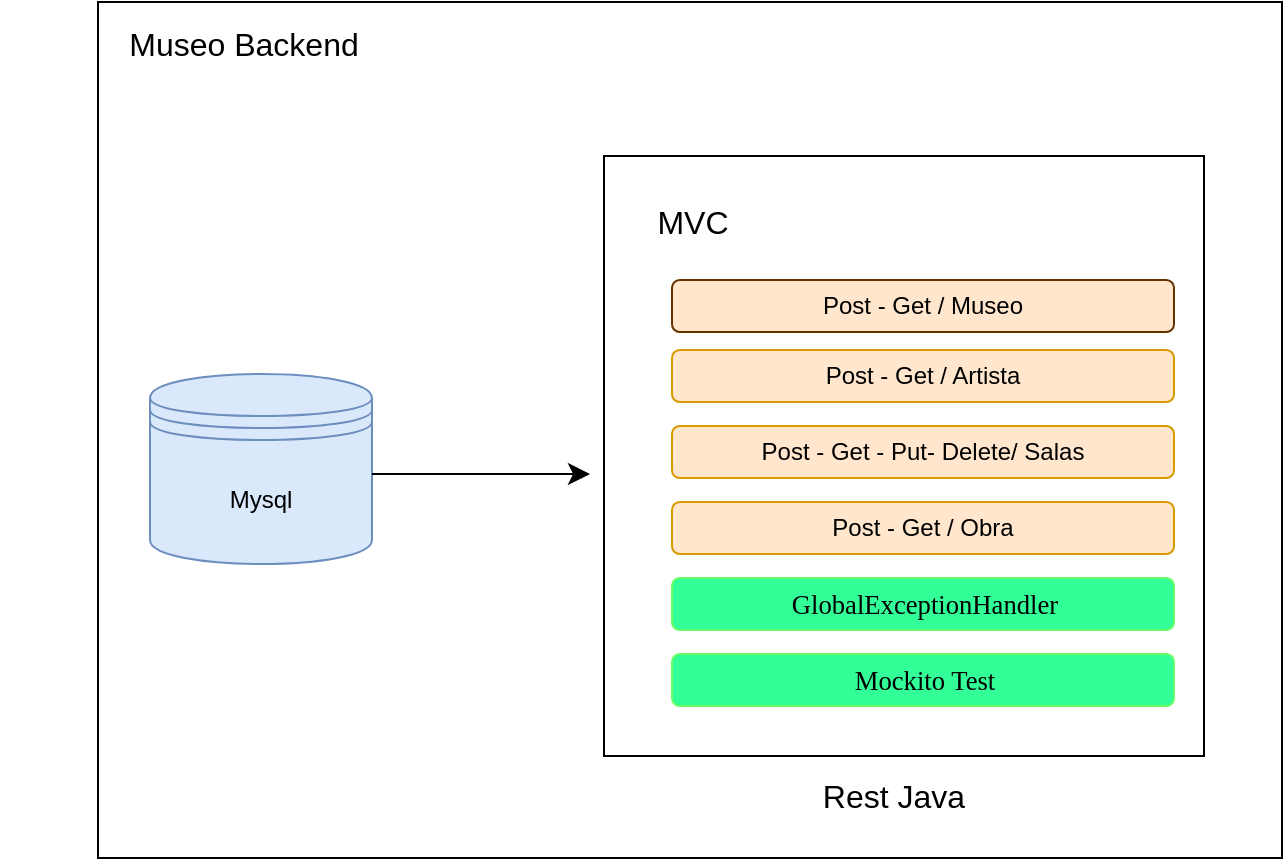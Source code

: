 <mxfile version="24.7.0" type="device">
  <diagram name="Página-1" id="vc_fsM0d02gZNpjMZLqo">
    <mxGraphModel dx="2634" dy="1202" grid="0" gridSize="10" guides="1" tooltips="1" connect="1" arrows="1" fold="1" page="0" pageScale="1" pageWidth="827" pageHeight="1169" math="0" shadow="0">
      <root>
        <mxCell id="0" />
        <mxCell id="1" parent="0" />
        <mxCell id="NG9HlF_eDZfWJkcM9aMC-6" value="" style="rounded=0;whiteSpace=wrap;html=1;" vertex="1" parent="1">
          <mxGeometry x="-787" y="-130" width="592" height="428" as="geometry" />
        </mxCell>
        <mxCell id="NG9HlF_eDZfWJkcM9aMC-1" value="Mysql" style="shape=datastore;whiteSpace=wrap;html=1;fillColor=#dae8fc;strokeColor=#6c8ebf;" vertex="1" parent="1">
          <mxGeometry x="-761" y="56" width="111" height="95" as="geometry" />
        </mxCell>
        <mxCell id="NG9HlF_eDZfWJkcM9aMC-2" value="" style="endArrow=classic;html=1;rounded=0;fontSize=12;startSize=8;endSize=8;curved=1;" edge="1" parent="1">
          <mxGeometry width="50" height="50" relative="1" as="geometry">
            <mxPoint x="-650" y="106" as="sourcePoint" />
            <mxPoint x="-541" y="106" as="targetPoint" />
          </mxGeometry>
        </mxCell>
        <mxCell id="NG9HlF_eDZfWJkcM9aMC-3" value="" style="whiteSpace=wrap;html=1;aspect=fixed;" vertex="1" parent="1">
          <mxGeometry x="-534" y="-53" width="300" height="300" as="geometry" />
        </mxCell>
        <mxCell id="NG9HlF_eDZfWJkcM9aMC-4" value="MVC" style="text;html=1;align=center;verticalAlign=middle;whiteSpace=wrap;rounded=0;fontSize=16;" vertex="1" parent="1">
          <mxGeometry x="-520" y="-35" width="61" height="30" as="geometry" />
        </mxCell>
        <mxCell id="NG9HlF_eDZfWJkcM9aMC-7" value="Museo&amp;nbsp;&lt;span style=&quot;background-color: initial;&quot;&gt;Backend&lt;/span&gt;" style="text;html=1;align=center;verticalAlign=middle;whiteSpace=wrap;rounded=0;fontSize=16;" vertex="1" parent="1">
          <mxGeometry x="-836" y="-124" width="244" height="30" as="geometry" />
        </mxCell>
        <mxCell id="NG9HlF_eDZfWJkcM9aMC-9" value="Post - Get / Museo" style="rounded=1;whiteSpace=wrap;html=1;fillColor=#ffe6cc;strokeColor=#663300;" vertex="1" parent="1">
          <mxGeometry x="-500" y="9" width="251" height="26" as="geometry" />
        </mxCell>
        <mxCell id="NG9HlF_eDZfWJkcM9aMC-10" value="Post - Get / Artista" style="rounded=1;whiteSpace=wrap;html=1;fillColor=#ffe6cc;strokeColor=#d79b00;" vertex="1" parent="1">
          <mxGeometry x="-500" y="44" width="251" height="26" as="geometry" />
        </mxCell>
        <mxCell id="NG9HlF_eDZfWJkcM9aMC-11" value="Post - Get - Put- Delete/ Salas" style="rounded=1;whiteSpace=wrap;html=1;fillColor=#ffe6cc;strokeColor=#d79b00;" vertex="1" parent="1">
          <mxGeometry x="-500" y="82" width="251" height="26" as="geometry" />
        </mxCell>
        <mxCell id="NG9HlF_eDZfWJkcM9aMC-12" value="Post - Get / Obra" style="rounded=1;whiteSpace=wrap;html=1;fillColor=#ffe6cc;strokeColor=#d79b00;" vertex="1" parent="1">
          <mxGeometry x="-500" y="120" width="251" height="26" as="geometry" />
        </mxCell>
        <mxCell id="NG9HlF_eDZfWJkcM9aMC-13" value="&lt;span style=&quot;padding: 0px 0px 0px 2px;&quot;&gt;&lt;span style=&quot;font-family: Consolas; font-size: 10pt; white-space: pre;&quot;&gt;GlobalExceptionHandler&lt;/span&gt;&lt;/span&gt;" style="rounded=1;whiteSpace=wrap;html=1;fillColor=#33FF99;strokeColor=#66FF66;" vertex="1" parent="1">
          <mxGeometry x="-500" y="158" width="251" height="26" as="geometry" />
        </mxCell>
        <mxCell id="NG9HlF_eDZfWJkcM9aMC-14" value="&lt;span style=&quot;padding: 0px 0px 0px 2px;&quot;&gt;&lt;span style=&quot;font-family: Consolas; font-size: 10pt; white-space: pre;&quot;&gt;Mockito Test&lt;/span&gt;&lt;/span&gt;" style="rounded=1;whiteSpace=wrap;html=1;fillColor=#33FF99;strokeColor=#66FF66;" vertex="1" parent="1">
          <mxGeometry x="-500" y="196" width="251" height="26" as="geometry" />
        </mxCell>
        <mxCell id="NG9HlF_eDZfWJkcM9aMC-15" value="Rest Java" style="text;html=1;align=center;verticalAlign=middle;whiteSpace=wrap;rounded=0;fontSize=16;" vertex="1" parent="1">
          <mxGeometry x="-451" y="252" width="124" height="30" as="geometry" />
        </mxCell>
      </root>
    </mxGraphModel>
  </diagram>
</mxfile>

